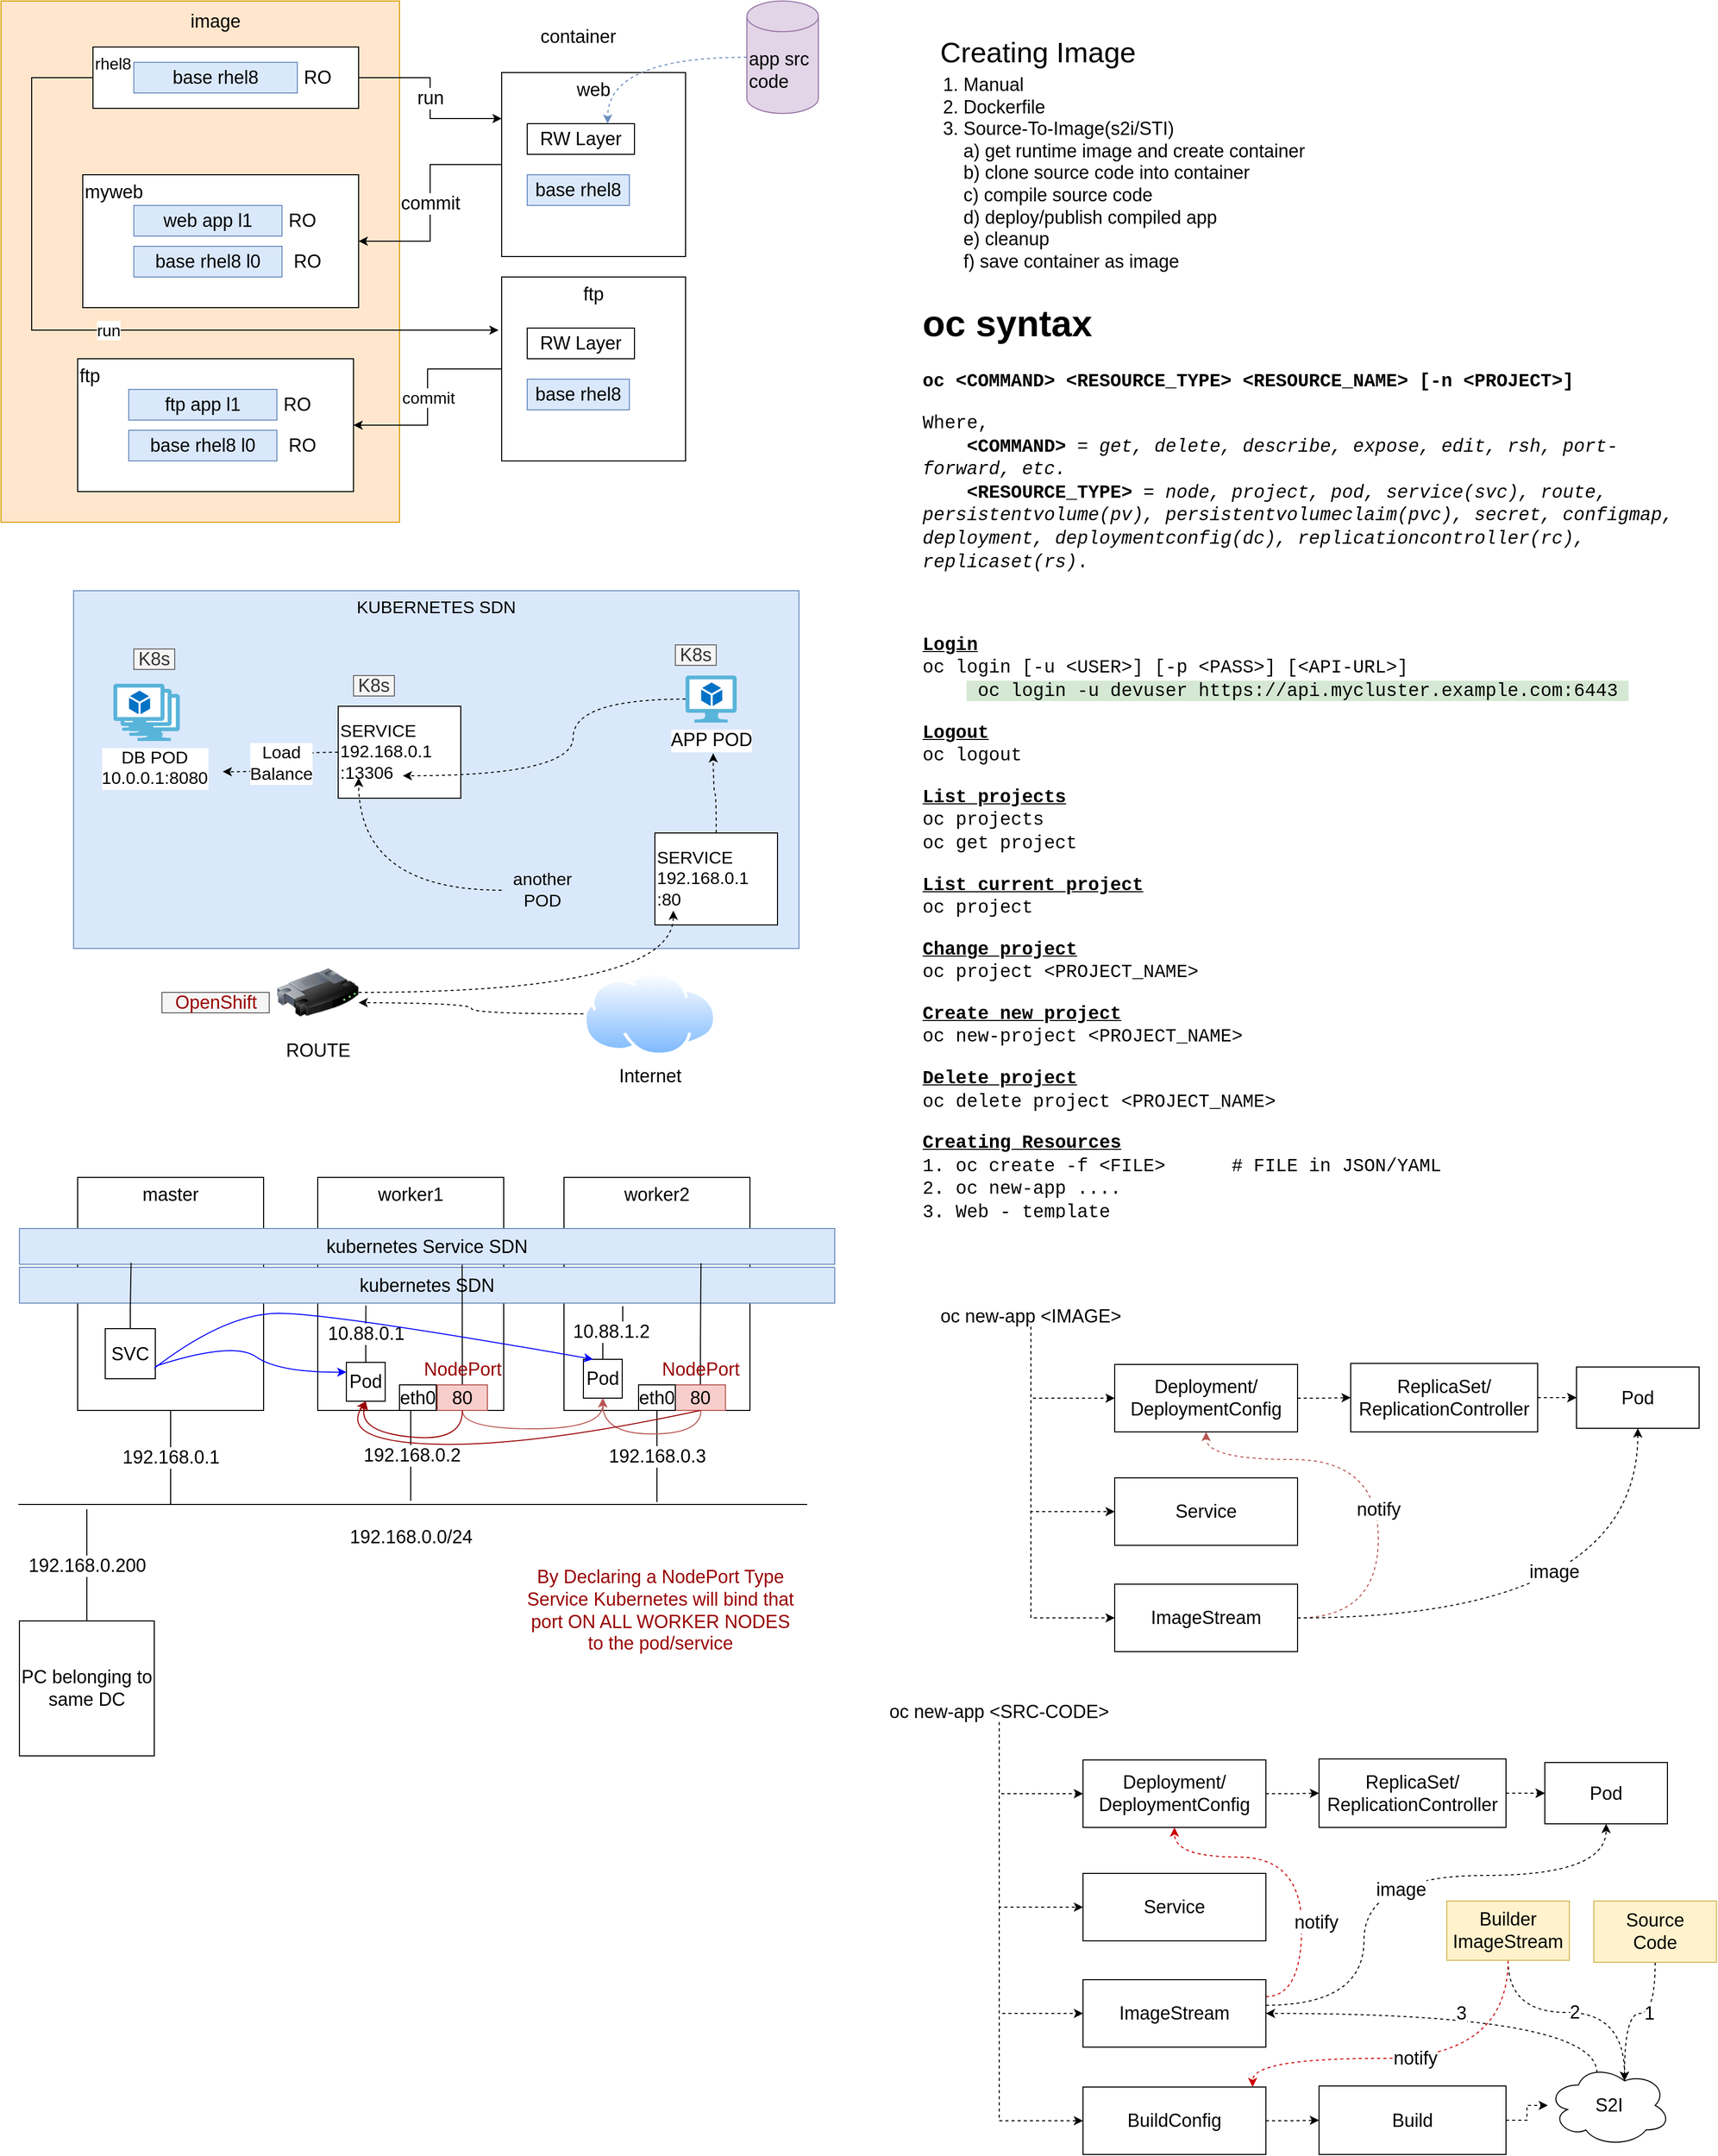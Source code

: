 <mxfile version="14.4.8" type="github"><diagram id="MrE4aEUgw_m7tssvsG44" name="Page-1"><mxGraphModel dx="751" dy="435" grid="0" gridSize="10" guides="1" tooltips="1" connect="1" arrows="1" fold="1" page="1" pageScale="1" pageWidth="850" pageHeight="1100" math="0" shadow="0"><root><mxCell id="0"/><mxCell id="1" parent="0"/><mxCell id="uVjTlBAUehCiwXA-oS3U-41" value="KUBERNETES SDN" style="rounded=0;whiteSpace=wrap;html=1;fontSize=17;align=center;verticalAlign=top;fillColor=#dae8fc;strokeColor=#6c8ebf;" parent="1" vertex="1"><mxGeometry x="81" y="607" width="710" height="350" as="geometry"/></mxCell><mxCell id="uVjTlBAUehCiwXA-oS3U-29" value="" style="rounded=0;whiteSpace=wrap;html=1;fontSize=16;align=left;fillColor=#ffe6cc;strokeColor=#d79b00;" parent="1" vertex="1"><mxGeometry x="10" y="30" width="390" height="510" as="geometry"/></mxCell><mxCell id="uVjTlBAUehCiwXA-oS3U-14" value="myweb" style="rounded=0;whiteSpace=wrap;html=1;fontSize=18;verticalAlign=top;align=left;" parent="1" vertex="1"><mxGeometry x="90" y="200" width="270" height="130" as="geometry"/></mxCell><mxCell id="uVjTlBAUehCiwXA-oS3U-9" value="run" style="edgeStyle=orthogonalEdgeStyle;rounded=0;orthogonalLoop=1;jettySize=auto;html=1;entryX=0;entryY=0.25;entryDx=0;entryDy=0;fontSize=18;" parent="1" source="uVjTlBAUehCiwXA-oS3U-8" target="uVjTlBAUehCiwXA-oS3U-3" edge="1"><mxGeometry relative="1" as="geometry"/></mxCell><mxCell id="uVjTlBAUehCiwXA-oS3U-22" value="run" style="edgeStyle=orthogonalEdgeStyle;rounded=0;orthogonalLoop=1;jettySize=auto;html=1;entryX=-0.017;entryY=0.289;entryDx=0;entryDy=0;entryPerimeter=0;fontSize=16;" parent="1" source="uVjTlBAUehCiwXA-oS3U-8" target="uVjTlBAUehCiwXA-oS3U-18" edge="1"><mxGeometry relative="1" as="geometry"><Array as="points"><mxPoint x="40" y="105"/><mxPoint x="40" y="352"/></Array></mxGeometry></mxCell><mxCell id="uVjTlBAUehCiwXA-oS3U-8" value="rhel8" style="rounded=0;whiteSpace=wrap;html=1;verticalAlign=top;align=left;fontSize=16;" parent="1" vertex="1"><mxGeometry x="100" y="75" width="260" height="60" as="geometry"/></mxCell><mxCell id="uVjTlBAUehCiwXA-oS3U-1" value="&lt;div style=&quot;font-size: 18px;&quot;&gt;base rhel8&lt;/div&gt;" style="rounded=0;whiteSpace=wrap;html=1;fillColor=#dae8fc;strokeColor=#6c8ebf;fontSize=18;" parent="1" vertex="1"><mxGeometry x="140" y="90" width="160" height="30" as="geometry"/></mxCell><mxCell id="uVjTlBAUehCiwXA-oS3U-2" value="image" style="text;html=1;strokeColor=none;fillColor=none;align=center;verticalAlign=middle;whiteSpace=wrap;rounded=0;fontSize=18;" parent="1" vertex="1"><mxGeometry x="200" y="40" width="40" height="20" as="geometry"/></mxCell><mxCell id="uVjTlBAUehCiwXA-oS3U-17" value="commit" style="edgeStyle=orthogonalEdgeStyle;rounded=0;orthogonalLoop=1;jettySize=auto;html=1;fontSize=18;" parent="1" source="uVjTlBAUehCiwXA-oS3U-3" target="uVjTlBAUehCiwXA-oS3U-14" edge="1"><mxGeometry relative="1" as="geometry"/></mxCell><mxCell id="uVjTlBAUehCiwXA-oS3U-3" value="web" style="whiteSpace=wrap;html=1;aspect=fixed;fontSize=18;verticalAlign=top;" parent="1" vertex="1"><mxGeometry x="500" y="100" width="180" height="180" as="geometry"/></mxCell><mxCell id="uVjTlBAUehCiwXA-oS3U-4" value="&lt;div style=&quot;font-size: 18px;&quot;&gt;base rhel8&lt;/div&gt;" style="rounded=0;whiteSpace=wrap;html=1;fillColor=#dae8fc;strokeColor=#6c8ebf;fontSize=18;" parent="1" vertex="1"><mxGeometry x="525" y="200" width="100" height="30" as="geometry"/></mxCell><mxCell id="uVjTlBAUehCiwXA-oS3U-6" value="RW Layer" style="rounded=0;whiteSpace=wrap;html=1;fontSize=18;" parent="1" vertex="1"><mxGeometry x="525" y="150" width="105" height="30" as="geometry"/></mxCell><mxCell id="uVjTlBAUehCiwXA-oS3U-7" value="RO" style="text;html=1;strokeColor=none;fillColor=none;align=center;verticalAlign=middle;whiteSpace=wrap;rounded=0;fontSize=18;" parent="1" vertex="1"><mxGeometry x="300" y="95" width="40" height="20" as="geometry"/></mxCell><mxCell id="uVjTlBAUehCiwXA-oS3U-10" value="container" style="text;html=1;strokeColor=none;fillColor=none;align=center;verticalAlign=middle;whiteSpace=wrap;rounded=0;fontSize=18;" parent="1" vertex="1"><mxGeometry x="540" y="55" width="70" height="20" as="geometry"/></mxCell><mxCell id="uVjTlBAUehCiwXA-oS3U-12" value="&lt;div style=&quot;font-size: 18px&quot;&gt;base rhel8&amp;nbsp;l0&lt;/div&gt;" style="rounded=0;whiteSpace=wrap;html=1;fillColor=#dae8fc;strokeColor=#6c8ebf;fontSize=18;" parent="1" vertex="1"><mxGeometry x="140" y="270" width="145" height="30" as="geometry"/></mxCell><mxCell id="uVjTlBAUehCiwXA-oS3U-13" value="web app l1" style="rounded=0;whiteSpace=wrap;html=1;fontSize=18;fillColor=#dae8fc;strokeColor=#6c8ebf;" parent="1" vertex="1"><mxGeometry x="140" y="230" width="145" height="30" as="geometry"/></mxCell><mxCell id="uVjTlBAUehCiwXA-oS3U-15" value="RO" style="text;html=1;strokeColor=none;fillColor=none;align=center;verticalAlign=middle;whiteSpace=wrap;rounded=0;fontSize=18;" parent="1" vertex="1"><mxGeometry x="285" y="235" width="40" height="20" as="geometry"/></mxCell><mxCell id="uVjTlBAUehCiwXA-oS3U-16" value="RO" style="text;html=1;strokeColor=none;fillColor=none;align=center;verticalAlign=middle;whiteSpace=wrap;rounded=0;fontSize=18;" parent="1" vertex="1"><mxGeometry x="290" y="275" width="40" height="20" as="geometry"/></mxCell><mxCell id="uVjTlBAUehCiwXA-oS3U-28" value="commit" style="edgeStyle=orthogonalEdgeStyle;rounded=0;orthogonalLoop=1;jettySize=auto;html=1;fontSize=16;" parent="1" source="uVjTlBAUehCiwXA-oS3U-18" target="uVjTlBAUehCiwXA-oS3U-23" edge="1"><mxGeometry relative="1" as="geometry"/></mxCell><mxCell id="uVjTlBAUehCiwXA-oS3U-18" value="ftp" style="whiteSpace=wrap;html=1;aspect=fixed;fontSize=18;verticalAlign=top;" parent="1" vertex="1"><mxGeometry x="500" y="300" width="180" height="180" as="geometry"/></mxCell><mxCell id="uVjTlBAUehCiwXA-oS3U-19" value="&lt;div style=&quot;font-size: 18px;&quot;&gt;base rhel8&lt;/div&gt;" style="rounded=0;whiteSpace=wrap;html=1;fillColor=#dae8fc;strokeColor=#6c8ebf;fontSize=18;" parent="1" vertex="1"><mxGeometry x="525" y="400" width="100" height="30" as="geometry"/></mxCell><mxCell id="uVjTlBAUehCiwXA-oS3U-20" value="RW Layer" style="rounded=0;whiteSpace=wrap;html=1;fontSize=18;" parent="1" vertex="1"><mxGeometry x="525" y="350" width="105" height="30" as="geometry"/></mxCell><mxCell id="uVjTlBAUehCiwXA-oS3U-23" value="ftp" style="rounded=0;whiteSpace=wrap;html=1;fontSize=18;verticalAlign=top;align=left;" parent="1" vertex="1"><mxGeometry x="85" y="380" width="270" height="130" as="geometry"/></mxCell><mxCell id="uVjTlBAUehCiwXA-oS3U-24" value="&lt;div style=&quot;font-size: 18px&quot;&gt;base rhel8&amp;nbsp;l0&lt;/div&gt;" style="rounded=0;whiteSpace=wrap;html=1;fillColor=#dae8fc;strokeColor=#6c8ebf;fontSize=18;" parent="1" vertex="1"><mxGeometry x="135" y="450" width="145" height="30" as="geometry"/></mxCell><mxCell id="uVjTlBAUehCiwXA-oS3U-25" value="ftp app l1" style="rounded=0;whiteSpace=wrap;html=1;fontSize=18;fillColor=#dae8fc;strokeColor=#6c8ebf;" parent="1" vertex="1"><mxGeometry x="135" y="410" width="145" height="30" as="geometry"/></mxCell><mxCell id="uVjTlBAUehCiwXA-oS3U-26" value="RO" style="text;html=1;strokeColor=none;fillColor=none;align=center;verticalAlign=middle;whiteSpace=wrap;rounded=0;fontSize=18;" parent="1" vertex="1"><mxGeometry x="280" y="415" width="40" height="20" as="geometry"/></mxCell><mxCell id="uVjTlBAUehCiwXA-oS3U-27" value="RO" style="text;html=1;strokeColor=none;fillColor=none;align=center;verticalAlign=middle;whiteSpace=wrap;rounded=0;fontSize=18;" parent="1" vertex="1"><mxGeometry x="285" y="455" width="40" height="20" as="geometry"/></mxCell><mxCell id="uVjTlBAUehCiwXA-oS3U-30" value="Creating Image" style="text;html=1;strokeColor=none;fillColor=none;align=center;verticalAlign=middle;whiteSpace=wrap;rounded=0;fontSize=28;" parent="1" vertex="1"><mxGeometry x="900" y="50" width="250" height="60" as="geometry"/></mxCell><mxCell id="uVjTlBAUehCiwXA-oS3U-31" value="&lt;div&gt;1. Manual&lt;/div&gt;&lt;div&gt;2. Dockerfile&lt;/div&gt;&lt;div&gt;3. Source-To-Image(s2i/STI)&lt;/div&gt;&lt;div&gt;&amp;nbsp;&amp;nbsp;&amp;nbsp; a) get runtime image and create container&lt;/div&gt;&lt;div&gt;&amp;nbsp;&amp;nbsp;&amp;nbsp; b) clone source code into container&lt;/div&gt;&lt;div&gt;&amp;nbsp;&amp;nbsp;&amp;nbsp; c) compile source code&lt;/div&gt;&lt;div&gt;&amp;nbsp;&amp;nbsp;&amp;nbsp; d) deploy/publish compiled app&lt;/div&gt;&lt;div&gt;&amp;nbsp;&amp;nbsp;&amp;nbsp; e) cleanup&lt;/div&gt;&lt;div&gt;&amp;nbsp;&amp;nbsp;&amp;nbsp; f) save container as image&lt;br&gt;&lt;/div&gt;" style="text;html=1;strokeColor=none;fillColor=none;align=left;verticalAlign=top;whiteSpace=wrap;rounded=0;fontSize=18;" parent="1" vertex="1"><mxGeometry x="930" y="95" width="390" height="205" as="geometry"/></mxCell><mxCell id="uVjTlBAUehCiwXA-oS3U-33" style="edgeStyle=orthogonalEdgeStyle;rounded=0;orthogonalLoop=1;jettySize=auto;html=1;entryX=0.75;entryY=0;entryDx=0;entryDy=0;fontSize=18;curved=1;fillColor=#dae8fc;strokeColor=#6c8ebf;dashed=1;" parent="1" source="uVjTlBAUehCiwXA-oS3U-32" target="uVjTlBAUehCiwXA-oS3U-6" edge="1"><mxGeometry relative="1" as="geometry"/></mxCell><mxCell id="uVjTlBAUehCiwXA-oS3U-32" value="app src code" style="shape=cylinder3;whiteSpace=wrap;html=1;boundedLbl=1;backgroundOutline=1;size=15;fontSize=18;align=left;fillColor=#e1d5e7;strokeColor=#9673a6;" parent="1" vertex="1"><mxGeometry x="740" y="30" width="70" height="110" as="geometry"/></mxCell><mxCell id="uVjTlBAUehCiwXA-oS3U-34" value="&lt;div style=&quot;font-size: 17px&quot;&gt;DB POD&lt;/div&gt;&lt;div style=&quot;font-size: 17px&quot;&gt;10.0.0.1:8080&lt;/div&gt;" style="aspect=fixed;html=1;points=[];align=center;image;fontSize=17;image=img/lib/mscae/Virtual_Machine_2.svg;" parent="1" vertex="1"><mxGeometry x="135" y="708" width="50" height="46" as="geometry"/></mxCell><mxCell id="uVjTlBAUehCiwXA-oS3U-38" value="&lt;div&gt;Load&lt;/div&gt;&lt;div&gt;Balance&lt;br&gt;&lt;/div&gt;" style="edgeStyle=orthogonalEdgeStyle;curved=1;rounded=0;orthogonalLoop=1;jettySize=auto;html=1;dashed=1;fontSize=17;" parent="1" source="uVjTlBAUehCiwXA-oS3U-35" edge="1"><mxGeometry relative="1" as="geometry"><mxPoint x="227" y="784" as="targetPoint"/></mxGeometry></mxCell><mxCell id="uVjTlBAUehCiwXA-oS3U-35" value="&lt;div&gt;SERVICE&lt;/div&gt;&lt;div&gt;192.168.0.1&lt;br&gt;&lt;/div&gt;:13306" style="rounded=0;whiteSpace=wrap;html=1;fontSize=17;align=left;" parent="1" vertex="1"><mxGeometry x="340" y="720" width="120" height="90" as="geometry"/></mxCell><mxCell id="uVjTlBAUehCiwXA-oS3U-40" style="edgeStyle=orthogonalEdgeStyle;curved=1;rounded=0;orthogonalLoop=1;jettySize=auto;html=1;dashed=1;fontSize=17;" parent="1" source="uVjTlBAUehCiwXA-oS3U-39" edge="1"><mxGeometry relative="1" as="geometry"><mxPoint x="360" y="790" as="targetPoint"/></mxGeometry></mxCell><mxCell id="uVjTlBAUehCiwXA-oS3U-39" value="another POD" style="text;html=1;strokeColor=none;fillColor=none;align=center;verticalAlign=middle;whiteSpace=wrap;rounded=0;fontSize=17;" parent="1" vertex="1"><mxGeometry x="500" y="880" width="80" height="40" as="geometry"/></mxCell><mxCell id="uVjTlBAUehCiwXA-oS3U-93" style="edgeStyle=orthogonalEdgeStyle;curved=1;rounded=0;orthogonalLoop=1;jettySize=auto;html=1;entryX=0.527;entryY=0.756;entryDx=0;entryDy=0;entryPerimeter=0;endArrow=classic;endFill=1;strokeColor=#000000;fontSize=18;fontColor=#990000;dashed=1;" parent="1" source="uVjTlBAUehCiwXA-oS3U-44" target="uVjTlBAUehCiwXA-oS3U-35" edge="1"><mxGeometry relative="1" as="geometry"/></mxCell><mxCell id="uVjTlBAUehCiwXA-oS3U-44" value="APP POD" style="aspect=fixed;html=1;points=[];align=center;image;fontSize=18;image=img/lib/mscae/Virtual_Machine_2.svg;" parent="1" vertex="1"><mxGeometry x="680" y="690" width="50" height="46" as="geometry"/></mxCell><mxCell id="uVjTlBAUehCiwXA-oS3U-48" value="ROUTE" style="image;html=1;image=img/lib/clip_art/networking/Router_128x128.png;fontSize=18;align=center;" parent="1" vertex="1"><mxGeometry x="280" y="960" width="80" height="80" as="geometry"/></mxCell><mxCell id="uVjTlBAUehCiwXA-oS3U-50" style="edgeStyle=orthogonalEdgeStyle;curved=1;rounded=0;orthogonalLoop=1;jettySize=auto;html=1;dashed=1;fontSize=18;" parent="1" source="uVjTlBAUehCiwXA-oS3U-49" edge="1"><mxGeometry relative="1" as="geometry"><mxPoint x="360.0" y="1010" as="targetPoint"/></mxGeometry></mxCell><mxCell id="uVjTlBAUehCiwXA-oS3U-49" value="Internet" style="aspect=fixed;perimeter=ellipsePerimeter;html=1;align=center;shadow=0;dashed=0;spacingTop=3;image;image=img/lib/active_directory/internet_cloud.svg;fontSize=18;" parent="1" vertex="1"><mxGeometry x="580" y="980" width="130" height="81.9" as="geometry"/></mxCell><mxCell id="uVjTlBAUehCiwXA-oS3U-52" value="K8s" style="text;html=1;strokeColor=#666666;fillColor=#f5f5f5;align=center;verticalAlign=middle;whiteSpace=wrap;rounded=0;fontSize=18;fontColor=#333333;" parent="1" vertex="1"><mxGeometry x="140" y="664" width="40" height="20" as="geometry"/></mxCell><mxCell id="uVjTlBAUehCiwXA-oS3U-53" value="K8s" style="text;html=1;strokeColor=#666666;fillColor=#f5f5f5;align=center;verticalAlign=middle;whiteSpace=wrap;rounded=0;fontSize=18;fontColor=#333333;" parent="1" vertex="1"><mxGeometry x="670" y="660" width="40" height="20" as="geometry"/></mxCell><mxCell id="uVjTlBAUehCiwXA-oS3U-54" value="K8s" style="text;html=1;strokeColor=#666666;fillColor=#f5f5f5;align=center;verticalAlign=middle;whiteSpace=wrap;rounded=0;fontSize=18;fontColor=#333333;" parent="1" vertex="1"><mxGeometry x="355" y="690" width="40" height="20" as="geometry"/></mxCell><mxCell id="uVjTlBAUehCiwXA-oS3U-55" value="OpenShift" style="text;html=1;strokeColor=#666666;fillColor=#f5f5f5;align=center;verticalAlign=middle;whiteSpace=wrap;rounded=0;fontSize=18;fontColor=#990000;" parent="1" vertex="1"><mxGeometry x="167.5" y="1000" width="105" height="20" as="geometry"/></mxCell><mxCell id="uVjTlBAUehCiwXA-oS3U-56" value="&lt;h1&gt;oc syntax&lt;br&gt;&lt;/h1&gt;&lt;p&gt;&lt;font face=&quot;Courier New&quot;&gt;&lt;b&gt;oc &amp;lt;COMMAND&amp;gt; &amp;lt;RESOURCE_TYPE&amp;gt; &amp;lt;RESOURCE_NAME&amp;gt; [-n &amp;lt;PROJECT&amp;gt;]&lt;/b&gt;&lt;br&gt;&lt;/font&gt;&lt;/p&gt;&lt;p&gt;&lt;font face=&quot;Courier New&quot;&gt;Where,&lt;br&gt;&amp;nbsp;&amp;nbsp;&amp;nbsp; &lt;b&gt;&amp;lt;COMMAND&amp;gt;&lt;/b&gt; = &lt;i&gt;get, delete, describe, expose, edit, rsh, port-forward, etc.&lt;/i&gt;&lt;br&gt;&amp;nbsp;&amp;nbsp;&amp;nbsp; &lt;b&gt;&amp;lt;RESOURCE_TYPE&amp;gt;&lt;/b&gt; = &lt;i&gt;node, project, pod, service(svc), route, persistentvolume(pv), persistentvolumeclaim(pvc), secret, configmap, deployment, deploymentconfig(dc), replicationcontroller(rc), replicaset(rs)&lt;/i&gt;.&lt;/font&gt;&lt;/p&gt;&lt;p&gt;&lt;font face=&quot;Courier New&quot;&gt;&lt;br&gt;&lt;/font&gt;&lt;/p&gt;&lt;p&gt;&lt;b&gt;&lt;font face=&quot;Courier New&quot;&gt;&lt;u&gt;Login&lt;br&gt;&lt;/u&gt;&lt;/font&gt;&lt;/b&gt;&lt;font face=&quot;Courier New&quot;&gt;oc login [-u &amp;lt;USER&amp;gt;] [-p &amp;lt;PASS&amp;gt;] [&amp;lt;API-URL&amp;gt;]&lt;br&gt;&amp;nbsp;&amp;nbsp;&amp;nbsp;&amp;nbsp;&lt;span style=&quot;background-color: rgb(213 , 232 , 212)&quot;&gt; oc login -u devuser https://api.mycluster.example.com:6443&amp;nbsp;&lt;/span&gt; &lt;br&gt;&lt;/font&gt;&lt;b&gt;&lt;font face=&quot;Courier New&quot;&gt;&lt;u&gt;&lt;/u&gt;&lt;/font&gt;&lt;/b&gt;&lt;/p&gt;&lt;p&gt;&lt;font face=&quot;Courier New&quot;&gt;&lt;u&gt;&lt;b&gt;Logout&lt;br&gt;&lt;/b&gt;&lt;/u&gt;oc logout&lt;br&gt;&lt;b&gt;&lt;/b&gt;&lt;u&gt;&lt;b&gt;&lt;/b&gt;&lt;/u&gt;&lt;/font&gt;&lt;/p&gt;&lt;p&gt;&lt;font face=&quot;Courier New&quot;&gt;&lt;u&gt;&lt;b&gt;List projects&lt;/b&gt;&lt;/u&gt;&lt;br&gt;oc projects&lt;br&gt;oc get project&lt;/font&gt;&lt;/p&gt;&lt;p&gt;&lt;font face=&quot;Courier New&quot;&gt;&lt;u&gt;&lt;b&gt;List current project&lt;/b&gt;&lt;/u&gt;&lt;br&gt;oc project&lt;br&gt;&lt;/font&gt;&lt;/p&gt;&lt;p&gt;&lt;font face=&quot;Courier New&quot;&gt;&lt;u&gt;&lt;b&gt;Change project&lt;/b&gt;&lt;/u&gt;&lt;br&gt;oc project &amp;lt;PROJECT_NAME&amp;gt;&lt;br&gt;&lt;/font&gt;&lt;/p&gt;&lt;p&gt;&lt;font face=&quot;Courier New&quot;&gt;&lt;u&gt;&lt;b&gt;Create new project&lt;/b&gt;&lt;/u&gt;&lt;br&gt;oc new-project &amp;lt;PROJECT_NAME&amp;gt;&lt;br&gt;&lt;/font&gt;&lt;/p&gt;&lt;p&gt;&lt;font face=&quot;Courier New&quot;&gt;&lt;u&gt;&lt;b&gt;Delete project&lt;br&gt;&lt;/b&gt;&lt;/u&gt;oc delete project &amp;lt;PROJECT_NAME&amp;gt;&lt;/font&gt;&lt;/p&gt;&lt;p&gt;&lt;font face=&quot;Courier New&quot;&gt;&lt;u&gt;&lt;b&gt;Creating Resources&lt;br&gt;&lt;/b&gt;&lt;/u&gt;1. oc create -f &amp;lt;FILE&amp;gt;&amp;nbsp;&amp;nbsp;&amp;nbsp;&amp;nbsp;&amp;nbsp; # FILE in JSON/YAML&lt;br&gt;2. oc new-app ....&lt;br&gt;3. Web - template&lt;/font&gt;&lt;/p&gt;" style="text;html=1;strokeColor=none;fillColor=none;spacing=5;spacingTop=-20;whiteSpace=wrap;overflow=hidden;rounded=0;fontSize=18;align=left;" parent="1" vertex="1"><mxGeometry x="907" y="310" width="760" height="911" as="geometry"/></mxCell><mxCell id="uVjTlBAUehCiwXA-oS3U-58" value="" style="aspect=fixed;html=1;points=[];align=center;image;fontSize=17;image=img/lib/mscae/Virtual_Machine_2.svg;" parent="1" vertex="1"><mxGeometry x="127" y="703" width="50" height="46" as="geometry"/></mxCell><mxCell id="uVjTlBAUehCiwXA-oS3U-59" value="" style="aspect=fixed;html=1;points=[];align=center;image;fontSize=17;image=img/lib/mscae/Virtual_Machine_2.svg;" parent="1" vertex="1"><mxGeometry x="120" y="698" width="50" height="46" as="geometry"/></mxCell><mxCell id="uVjTlBAUehCiwXA-oS3U-65" value="192.168.0.1" style="edgeStyle=orthogonalEdgeStyle;curved=1;rounded=0;orthogonalLoop=1;jettySize=auto;html=1;fontSize=18;fontColor=#000000;endArrow=none;endFill=0;" parent="1" source="uVjTlBAUehCiwXA-oS3U-60" edge="1"><mxGeometry relative="1" as="geometry"><mxPoint x="176" y="1500.941" as="targetPoint"/></mxGeometry></mxCell><mxCell id="uVjTlBAUehCiwXA-oS3U-60" value="master" style="rounded=0;whiteSpace=wrap;html=1;fontSize=18;fontColor=#000000;align=center;verticalAlign=top;" parent="1" vertex="1"><mxGeometry x="85" y="1181" width="182" height="228" as="geometry"/></mxCell><mxCell id="uVjTlBAUehCiwXA-oS3U-66" value="192.168.0.2" style="edgeStyle=orthogonalEdgeStyle;curved=1;rounded=0;orthogonalLoop=1;jettySize=auto;html=1;fontSize=18;fontColor=#000000;endArrow=none;endFill=0;" parent="1" source="uVjTlBAUehCiwXA-oS3U-61" edge="1"><mxGeometry relative="1" as="geometry"><mxPoint x="411" y="1497.412" as="targetPoint"/></mxGeometry></mxCell><mxCell id="uVjTlBAUehCiwXA-oS3U-61" value="worker1" style="rounded=0;whiteSpace=wrap;html=1;fontSize=18;fontColor=#000000;align=center;verticalAlign=top;" parent="1" vertex="1"><mxGeometry x="320" y="1181" width="182" height="228" as="geometry"/></mxCell><mxCell id="uVjTlBAUehCiwXA-oS3U-67" value="192.168.0.3" style="edgeStyle=orthogonalEdgeStyle;curved=1;rounded=0;orthogonalLoop=1;jettySize=auto;html=1;fontSize=18;fontColor=#000000;endArrow=none;endFill=0;" parent="1" source="uVjTlBAUehCiwXA-oS3U-62" edge="1"><mxGeometry relative="1" as="geometry"><mxPoint x="652.0" y="1498.588" as="targetPoint"/></mxGeometry></mxCell><mxCell id="uVjTlBAUehCiwXA-oS3U-62" value="worker2" style="rounded=0;whiteSpace=wrap;html=1;fontSize=18;fontColor=#000000;align=center;verticalAlign=top;" parent="1" vertex="1"><mxGeometry x="561" y="1181" width="182" height="228" as="geometry"/></mxCell><mxCell id="uVjTlBAUehCiwXA-oS3U-63" value="192.168.0.0/24" style="endArrow=none;html=1;fontSize=18;fontColor=#000000;" parent="1" edge="1"><mxGeometry x="-0.005" y="-32" width="50" height="50" relative="1" as="geometry"><mxPoint x="27" y="1501" as="sourcePoint"/><mxPoint x="799" y="1501" as="targetPoint"/><mxPoint as="offset"/></mxGeometry></mxCell><mxCell id="uVjTlBAUehCiwXA-oS3U-68" value="kubernetes SDN" style="rounded=0;whiteSpace=wrap;html=1;fontSize=18;align=center;fillColor=#dae8fc;strokeColor=#6c8ebf;" parent="1" vertex="1"><mxGeometry x="28" y="1269" width="798" height="35" as="geometry"/></mxCell><mxCell id="uVjTlBAUehCiwXA-oS3U-70" value="10.88.0.1" style="edgeStyle=orthogonalEdgeStyle;rounded=0;orthogonalLoop=1;jettySize=auto;html=1;entryX=0.425;entryY=1.067;entryDx=0;entryDy=0;endArrow=none;endFill=0;fontSize=18;fontColor=#000000;entryPerimeter=0;" parent="1" source="uVjTlBAUehCiwXA-oS3U-69" target="uVjTlBAUehCiwXA-oS3U-68" edge="1"><mxGeometry relative="1" as="geometry"/></mxCell><mxCell id="uVjTlBAUehCiwXA-oS3U-69" value="Pod" style="whiteSpace=wrap;html=1;aspect=fixed;fontSize=18;fontColor=#000000;align=center;" parent="1" vertex="1"><mxGeometry x="348" y="1362" width="38" height="38" as="geometry"/></mxCell><mxCell id="uVjTlBAUehCiwXA-oS3U-72" value="10.88.1.2" style="edgeStyle=orthogonalEdgeStyle;rounded=0;orthogonalLoop=1;jettySize=auto;html=1;entryX=0.74;entryY=1.086;entryDx=0;entryDy=0;entryPerimeter=0;endArrow=none;endFill=0;fontSize=18;fontColor=#000000;" parent="1" source="uVjTlBAUehCiwXA-oS3U-71" target="uVjTlBAUehCiwXA-oS3U-68" edge="1"><mxGeometry relative="1" as="geometry"/></mxCell><mxCell id="uVjTlBAUehCiwXA-oS3U-71" value="Pod" style="whiteSpace=wrap;html=1;aspect=fixed;fontSize=18;fontColor=#000000;align=center;" parent="1" vertex="1"><mxGeometry x="580" y="1359" width="38" height="38" as="geometry"/></mxCell><mxCell id="uVjTlBAUehCiwXA-oS3U-74" value="192.168.0.200" style="edgeStyle=orthogonalEdgeStyle;rounded=0;orthogonalLoop=1;jettySize=auto;html=1;endArrow=none;endFill=0;fontSize=18;fontColor=#000000;" parent="1" source="uVjTlBAUehCiwXA-oS3U-73" edge="1"><mxGeometry relative="1" as="geometry"><mxPoint x="94" y="1505.647" as="targetPoint"/></mxGeometry></mxCell><mxCell id="uVjTlBAUehCiwXA-oS3U-73" value="PC belonging to same DC" style="whiteSpace=wrap;html=1;aspect=fixed;fontSize=18;fontColor=#000000;align=center;" parent="1" vertex="1"><mxGeometry x="28" y="1615" width="132" height="132" as="geometry"/></mxCell><mxCell id="uVjTlBAUehCiwXA-oS3U-75" value="eth0" style="rounded=0;whiteSpace=wrap;html=1;fontSize=18;fontColor=#000000;align=center;" parent="1" vertex="1"><mxGeometry x="400" y="1384" width="36" height="25" as="geometry"/></mxCell><mxCell id="vq2so253h82gYiynJcNO-1" style="edgeStyle=orthogonalEdgeStyle;rounded=0;orthogonalLoop=1;jettySize=auto;html=1;entryX=0.5;entryY=1;entryDx=0;entryDy=0;curved=1;fillColor=#f8cecc;strokeColor=#b85450;" edge="1" parent="1" source="uVjTlBAUehCiwXA-oS3U-76" target="uVjTlBAUehCiwXA-oS3U-71"><mxGeometry relative="1" as="geometry"><Array as="points"><mxPoint x="462" y="1427"/><mxPoint x="599" y="1427"/></Array></mxGeometry></mxCell><mxCell id="vq2so253h82gYiynJcNO-3" style="edgeStyle=orthogonalEdgeStyle;curved=1;rounded=0;orthogonalLoop=1;jettySize=auto;html=1;entryX=0.543;entryY=-0.114;entryDx=0;entryDy=0;entryPerimeter=0;endArrow=none;endFill=0;" edge="1" parent="1" source="uVjTlBAUehCiwXA-oS3U-76" target="uVjTlBAUehCiwXA-oS3U-68"><mxGeometry relative="1" as="geometry"/></mxCell><mxCell id="uVjTlBAUehCiwXA-oS3U-76" value="80" style="rounded=0;whiteSpace=wrap;html=1;fontSize=18;align=center;fillColor=#f8cecc;strokeColor=#b85450;" parent="1" vertex="1"><mxGeometry x="437" y="1384" width="49" height="25" as="geometry"/></mxCell><mxCell id="uVjTlBAUehCiwXA-oS3U-77" value="NodePort" style="text;html=1;align=center;verticalAlign=middle;whiteSpace=wrap;rounded=0;fontSize=18;fontColor=#990000;" parent="1" vertex="1"><mxGeometry x="441.5" y="1359" width="40" height="20" as="geometry"/></mxCell><mxCell id="uVjTlBAUehCiwXA-oS3U-80" value="kubernetes Service SDN" style="rounded=0;whiteSpace=wrap;html=1;fontSize=18;align=center;fillColor=#dae8fc;strokeColor=#6c8ebf;" parent="1" vertex="1"><mxGeometry x="28" y="1231" width="798" height="35" as="geometry"/></mxCell><mxCell id="uVjTlBAUehCiwXA-oS3U-82" style="edgeStyle=orthogonalEdgeStyle;rounded=0;orthogonalLoop=1;jettySize=auto;html=1;entryX=0.137;entryY=-0.129;entryDx=0;entryDy=0;entryPerimeter=0;endArrow=none;endFill=0;fontSize=18;fontColor=#990000;" parent="1" source="uVjTlBAUehCiwXA-oS3U-81" target="uVjTlBAUehCiwXA-oS3U-68" edge="1"><mxGeometry relative="1" as="geometry"/></mxCell><mxCell id="uVjTlBAUehCiwXA-oS3U-81" value="&lt;font color=&quot;#000000&quot;&gt;SVC&lt;/font&gt;" style="whiteSpace=wrap;html=1;aspect=fixed;fontSize=18;fontColor=#990000;align=center;" parent="1" vertex="1"><mxGeometry x="112" y="1329" width="49" height="49" as="geometry"/></mxCell><mxCell id="uVjTlBAUehCiwXA-oS3U-83" value="" style="curved=1;endArrow=classic;html=1;fontSize=18;fontColor=#990000;exitX=1;exitY=0.75;exitDx=0;exitDy=0;entryX=0;entryY=0.25;entryDx=0;entryDy=0;strokeColor=#0000FF;" parent="1" source="uVjTlBAUehCiwXA-oS3U-81" target="uVjTlBAUehCiwXA-oS3U-69" edge="1"><mxGeometry width="50" height="50" relative="1" as="geometry"><mxPoint x="389" y="1418" as="sourcePoint"/><mxPoint x="439" y="1368" as="targetPoint"/><Array as="points"><mxPoint x="237" y="1341"/><mxPoint x="282" y="1372"/></Array></mxGeometry></mxCell><mxCell id="uVjTlBAUehCiwXA-oS3U-84" value="" style="curved=1;endArrow=classic;html=1;fontSize=18;fontColor=#990000;exitX=0.5;exitY=1;exitDx=0;exitDy=0;entryX=0.5;entryY=1;entryDx=0;entryDy=0;strokeColor=#990000;" parent="1" source="uVjTlBAUehCiwXA-oS3U-76" target="uVjTlBAUehCiwXA-oS3U-69" edge="1"><mxGeometry width="50" height="50" relative="1" as="geometry"><mxPoint x="389" y="1418" as="sourcePoint"/><mxPoint x="439" y="1368" as="targetPoint"/><Array as="points"><mxPoint x="462" y="1440"/><mxPoint x="360" y="1430"/></Array></mxGeometry></mxCell><mxCell id="uVjTlBAUehCiwXA-oS3U-85" value="" style="curved=1;endArrow=classic;html=1;fontSize=18;fontColor=#990000;exitX=1;exitY=0.75;exitDx=0;exitDy=0;entryX=0.25;entryY=0;entryDx=0;entryDy=0;strokeColor=#0000FF;" parent="1" target="uVjTlBAUehCiwXA-oS3U-71" edge="1"><mxGeometry width="50" height="50" relative="1" as="geometry"><mxPoint x="160" y="1367.75" as="sourcePoint"/><mxPoint x="347" y="1373.5" as="targetPoint"/><Array as="points"><mxPoint x="230" y="1314"/><mxPoint x="334" y="1314"/></Array></mxGeometry></mxCell><mxCell id="vq2so253h82gYiynJcNO-2" style="edgeStyle=orthogonalEdgeStyle;curved=1;rounded=0;orthogonalLoop=1;jettySize=auto;html=1;entryX=0.5;entryY=1;entryDx=0;entryDy=0;fillColor=#f8cecc;strokeColor=#b85450;" edge="1" parent="1" target="uVjTlBAUehCiwXA-oS3U-71"><mxGeometry relative="1" as="geometry"><mxPoint x="695" y="1409" as="sourcePoint"/><Array as="points"><mxPoint x="695" y="1432"/><mxPoint x="599" y="1432"/></Array></mxGeometry></mxCell><mxCell id="vq2so253h82gYiynJcNO-4" style="edgeStyle=orthogonalEdgeStyle;curved=1;rounded=0;orthogonalLoop=1;jettySize=auto;html=1;entryX=0.836;entryY=0.971;entryDx=0;entryDy=0;entryPerimeter=0;endArrow=none;endFill=0;" edge="1" parent="1" source="uVjTlBAUehCiwXA-oS3U-86" target="uVjTlBAUehCiwXA-oS3U-80"><mxGeometry relative="1" as="geometry"/></mxCell><mxCell id="uVjTlBAUehCiwXA-oS3U-86" value="80" style="rounded=0;whiteSpace=wrap;html=1;fontSize=18;align=center;fillColor=#f8cecc;strokeColor=#b85450;" parent="1" vertex="1"><mxGeometry x="670" y="1384" width="49" height="25" as="geometry"/></mxCell><mxCell id="uVjTlBAUehCiwXA-oS3U-87" value="NodePort" style="text;html=1;align=center;verticalAlign=middle;whiteSpace=wrap;rounded=0;fontSize=18;fontColor=#990000;" parent="1" vertex="1"><mxGeometry x="674.5" y="1359" width="40" height="20" as="geometry"/></mxCell><mxCell id="uVjTlBAUehCiwXA-oS3U-88" value="eth0" style="rounded=0;whiteSpace=wrap;html=1;fontSize=18;fontColor=#000000;align=center;" parent="1" vertex="1"><mxGeometry x="634" y="1384" width="36" height="25" as="geometry"/></mxCell><mxCell id="uVjTlBAUehCiwXA-oS3U-89" value="By Declaring a NodePort Type Service Kubernetes will bind that port ON ALL WORKER NODES to the pod/service" style="text;html=1;strokeColor=none;fillColor=none;align=center;verticalAlign=middle;whiteSpace=wrap;rounded=0;fontSize=18;fontColor=#990000;" parent="1" vertex="1"><mxGeometry x="520" y="1545" width="271" height="120" as="geometry"/></mxCell><mxCell id="uVjTlBAUehCiwXA-oS3U-90" value="" style="curved=1;endArrow=classic;html=1;fontSize=18;fontColor=#990000;exitX=0.5;exitY=1;exitDx=0;exitDy=0;strokeColor=#990000;entryX=0.5;entryY=1;entryDx=0;entryDy=0;" parent="1" source="uVjTlBAUehCiwXA-oS3U-86" edge="1" target="uVjTlBAUehCiwXA-oS3U-69"><mxGeometry width="50" height="50" relative="1" as="geometry"><mxPoint x="483.75" y="1419" as="sourcePoint"/><mxPoint x="126" y="1380" as="targetPoint"/><Array as="points"><mxPoint x="527" y="1445"/><mxPoint x="341" y="1439"/></Array></mxGeometry></mxCell><mxCell id="uVjTlBAUehCiwXA-oS3U-92" style="edgeStyle=orthogonalEdgeStyle;rounded=0;orthogonalLoop=1;jettySize=auto;html=1;endArrow=classic;endFill=1;fontSize=18;fontColor=#990000;curved=1;dashed=1;" parent="1" source="uVjTlBAUehCiwXA-oS3U-91" edge="1"><mxGeometry relative="1" as="geometry"><mxPoint x="707" y="766" as="targetPoint"/></mxGeometry></mxCell><mxCell id="uVjTlBAUehCiwXA-oS3U-91" value="&lt;div&gt;SERVICE&lt;/div&gt;&lt;div&gt;192.168.0.1&lt;br&gt;&lt;/div&gt;:80" style="rounded=0;whiteSpace=wrap;html=1;fontSize=17;align=left;" parent="1" vertex="1"><mxGeometry x="650" y="844" width="120" height="90" as="geometry"/></mxCell><mxCell id="uVjTlBAUehCiwXA-oS3U-51" style="edgeStyle=orthogonalEdgeStyle;curved=1;rounded=0;orthogonalLoop=1;jettySize=auto;html=1;dashed=1;fontSize=18;entryX=0.15;entryY=0.844;entryDx=0;entryDy=0;entryPerimeter=0;" parent="1" source="uVjTlBAUehCiwXA-oS3U-48" target="uVjTlBAUehCiwXA-oS3U-91" edge="1"><mxGeometry relative="1" as="geometry"><mxPoint x="360" y="800" as="targetPoint"/></mxGeometry></mxCell><mxCell id="uVjTlBAUehCiwXA-oS3U-100" style="edgeStyle=orthogonalEdgeStyle;rounded=0;orthogonalLoop=1;jettySize=auto;html=1;entryX=0;entryY=0.5;entryDx=0;entryDy=0;dashed=1;endArrow=classic;endFill=1;strokeColor=#000000;fontSize=18;fontColor=#000000;" parent="1" source="uVjTlBAUehCiwXA-oS3U-94" target="uVjTlBAUehCiwXA-oS3U-95" edge="1"><mxGeometry relative="1" as="geometry"/></mxCell><mxCell id="uVjTlBAUehCiwXA-oS3U-104" style="edgeStyle=orthogonalEdgeStyle;rounded=0;orthogonalLoop=1;jettySize=auto;html=1;entryX=0;entryY=0.5;entryDx=0;entryDy=0;dashed=1;endArrow=classic;endFill=1;strokeColor=#000000;fontSize=18;fontColor=#000000;" parent="1" source="uVjTlBAUehCiwXA-oS3U-94" target="uVjTlBAUehCiwXA-oS3U-103" edge="1"><mxGeometry relative="1" as="geometry"/></mxCell><mxCell id="uVjTlBAUehCiwXA-oS3U-107" style="edgeStyle=orthogonalEdgeStyle;rounded=0;orthogonalLoop=1;jettySize=auto;html=1;entryX=0;entryY=0.5;entryDx=0;entryDy=0;dashed=1;endArrow=classic;endFill=1;strokeColor=#000000;fontSize=18;fontColor=#000000;" parent="1" source="uVjTlBAUehCiwXA-oS3U-94" target="uVjTlBAUehCiwXA-oS3U-106" edge="1"><mxGeometry relative="1" as="geometry"/></mxCell><mxCell id="uVjTlBAUehCiwXA-oS3U-94" value="oc new-app &amp;lt;IMAGE&amp;gt;" style="text;html=1;strokeColor=none;fillColor=none;align=center;verticalAlign=middle;whiteSpace=wrap;rounded=0;fontSize=18;" parent="1" vertex="1"><mxGeometry x="886" y="1307" width="264" height="20" as="geometry"/></mxCell><mxCell id="uVjTlBAUehCiwXA-oS3U-97" style="edgeStyle=orthogonalEdgeStyle;rounded=0;orthogonalLoop=1;jettySize=auto;html=1;entryX=0;entryY=0.5;entryDx=0;entryDy=0;dashed=1;endArrow=classic;endFill=1;strokeColor=#000000;fontSize=18;fontColor=#000000;" parent="1" source="uVjTlBAUehCiwXA-oS3U-95" target="uVjTlBAUehCiwXA-oS3U-96" edge="1"><mxGeometry relative="1" as="geometry"/></mxCell><mxCell id="uVjTlBAUehCiwXA-oS3U-95" value="&lt;div&gt;Deployment/&lt;/div&gt;&lt;div&gt;DeploymentConfig&lt;br&gt;&lt;/div&gt;" style="rounded=0;whiteSpace=wrap;html=1;fontSize=18;fontColor=#000000;align=center;" parent="1" vertex="1"><mxGeometry x="1100" y="1364" width="179" height="66" as="geometry"/></mxCell><mxCell id="uVjTlBAUehCiwXA-oS3U-99" style="edgeStyle=orthogonalEdgeStyle;curved=1;rounded=0;orthogonalLoop=1;jettySize=auto;html=1;entryX=0;entryY=0.5;entryDx=0;entryDy=0;dashed=1;endArrow=classic;endFill=1;strokeColor=#000000;fontSize=18;fontColor=#000000;" parent="1" source="uVjTlBAUehCiwXA-oS3U-96" target="uVjTlBAUehCiwXA-oS3U-98" edge="1"><mxGeometry relative="1" as="geometry"/></mxCell><mxCell id="uVjTlBAUehCiwXA-oS3U-101" value="" style="rounded=0;orthogonalLoop=1;jettySize=auto;html=1;dashed=1;endArrow=classic;endFill=1;strokeColor=#000000;fontSize=18;fontColor=#000000;" parent="1" source="uVjTlBAUehCiwXA-oS3U-96" target="uVjTlBAUehCiwXA-oS3U-98" edge="1"><mxGeometry relative="1" as="geometry"/></mxCell><mxCell id="uVjTlBAUehCiwXA-oS3U-96" value="&lt;div&gt;ReplicaSet/&lt;/div&gt;&lt;div&gt;ReplicationController&lt;br&gt;&lt;/div&gt;" style="rounded=0;whiteSpace=wrap;html=1;fontSize=18;fontColor=#000000;align=center;" parent="1" vertex="1"><mxGeometry x="1331" y="1363" width="183" height="67" as="geometry"/></mxCell><mxCell id="uVjTlBAUehCiwXA-oS3U-98" value="Pod" style="rounded=0;whiteSpace=wrap;html=1;fontSize=18;fontColor=#000000;align=center;" parent="1" vertex="1"><mxGeometry x="1552" y="1366.5" width="120" height="60" as="geometry"/></mxCell><mxCell id="uVjTlBAUehCiwXA-oS3U-103" value="Service" style="rounded=0;whiteSpace=wrap;html=1;fontSize=18;fontColor=#000000;align=center;" parent="1" vertex="1"><mxGeometry x="1100" y="1475" width="179" height="66" as="geometry"/></mxCell><mxCell id="vq2so253h82gYiynJcNO-5" value="notify" style="edgeStyle=orthogonalEdgeStyle;curved=1;rounded=0;orthogonalLoop=1;jettySize=auto;html=1;endArrow=classic;endFill=1;entryX=0.5;entryY=1;entryDx=0;entryDy=0;fillColor=#f8cecc;strokeColor=#b85450;dashed=1;fontSize=18;" edge="1" parent="1" source="uVjTlBAUehCiwXA-oS3U-106" target="uVjTlBAUehCiwXA-oS3U-95"><mxGeometry x="-0.139" relative="1" as="geometry"><Array as="points"><mxPoint x="1358" y="1612"/><mxPoint x="1358" y="1457"/><mxPoint x="1190" y="1457"/></Array><mxPoint as="offset"/></mxGeometry></mxCell><mxCell id="vq2so253h82gYiynJcNO-6" value="image" style="edgeStyle=orthogonalEdgeStyle;curved=1;rounded=0;orthogonalLoop=1;jettySize=auto;html=1;entryX=0.5;entryY=1;entryDx=0;entryDy=0;dashed=1;endArrow=classic;endFill=1;fontSize=18;" edge="1" parent="1" source="uVjTlBAUehCiwXA-oS3U-106" target="uVjTlBAUehCiwXA-oS3U-98"><mxGeometry x="-0.032" y="45" relative="1" as="geometry"><mxPoint as="offset"/></mxGeometry></mxCell><mxCell id="uVjTlBAUehCiwXA-oS3U-106" value="ImageStream" style="rounded=0;whiteSpace=wrap;html=1;fontSize=18;fontColor=#000000;align=center;" parent="1" vertex="1"><mxGeometry x="1100" y="1579" width="179" height="66" as="geometry"/></mxCell><mxCell id="uVjTlBAUehCiwXA-oS3U-108" style="edgeStyle=orthogonalEdgeStyle;rounded=0;orthogonalLoop=1;jettySize=auto;html=1;entryX=0;entryY=0.5;entryDx=0;entryDy=0;dashed=1;endArrow=classic;endFill=1;strokeColor=#000000;fontSize=18;fontColor=#000000;" parent="1" source="uVjTlBAUehCiwXA-oS3U-111" target="uVjTlBAUehCiwXA-oS3U-113" edge="1"><mxGeometry relative="1" as="geometry"/></mxCell><mxCell id="uVjTlBAUehCiwXA-oS3U-109" style="edgeStyle=orthogonalEdgeStyle;rounded=0;orthogonalLoop=1;jettySize=auto;html=1;entryX=0;entryY=0.5;entryDx=0;entryDy=0;dashed=1;endArrow=classic;endFill=1;strokeColor=#000000;fontSize=18;fontColor=#000000;" parent="1" source="uVjTlBAUehCiwXA-oS3U-111" target="uVjTlBAUehCiwXA-oS3U-118" edge="1"><mxGeometry relative="1" as="geometry"/></mxCell><mxCell id="uVjTlBAUehCiwXA-oS3U-110" style="edgeStyle=orthogonalEdgeStyle;rounded=0;orthogonalLoop=1;jettySize=auto;html=1;entryX=0;entryY=0.5;entryDx=0;entryDy=0;dashed=1;endArrow=classic;endFill=1;strokeColor=#000000;fontSize=18;fontColor=#000000;" parent="1" source="uVjTlBAUehCiwXA-oS3U-111" target="uVjTlBAUehCiwXA-oS3U-119" edge="1"><mxGeometry relative="1" as="geometry"/></mxCell><mxCell id="uVjTlBAUehCiwXA-oS3U-123" style="edgeStyle=orthogonalEdgeStyle;rounded=0;orthogonalLoop=1;jettySize=auto;html=1;entryX=0;entryY=0.5;entryDx=0;entryDy=0;dashed=1;endArrow=classic;endFill=1;strokeColor=#000000;fontSize=18;fontColor=#000000;" parent="1" source="uVjTlBAUehCiwXA-oS3U-111" target="uVjTlBAUehCiwXA-oS3U-121" edge="1"><mxGeometry relative="1" as="geometry"/></mxCell><mxCell id="uVjTlBAUehCiwXA-oS3U-111" value="oc new-app &amp;lt;SRC-CODE&amp;gt;" style="text;html=1;strokeColor=none;fillColor=none;align=center;verticalAlign=middle;whiteSpace=wrap;rounded=0;fontSize=18;" parent="1" vertex="1"><mxGeometry x="855" y="1694" width="264" height="20" as="geometry"/></mxCell><mxCell id="uVjTlBAUehCiwXA-oS3U-112" style="edgeStyle=orthogonalEdgeStyle;rounded=0;orthogonalLoop=1;jettySize=auto;html=1;entryX=0;entryY=0.5;entryDx=0;entryDy=0;dashed=1;endArrow=classic;endFill=1;strokeColor=#000000;fontSize=18;fontColor=#000000;" parent="1" source="uVjTlBAUehCiwXA-oS3U-113" target="uVjTlBAUehCiwXA-oS3U-116" edge="1"><mxGeometry relative="1" as="geometry"/></mxCell><mxCell id="uVjTlBAUehCiwXA-oS3U-113" value="&lt;div&gt;Deployment/&lt;/div&gt;&lt;div&gt;DeploymentConfig&lt;br&gt;&lt;/div&gt;" style="rounded=0;whiteSpace=wrap;html=1;fontSize=18;fontColor=#000000;align=center;" parent="1" vertex="1"><mxGeometry x="1069" y="1751" width="179" height="66" as="geometry"/></mxCell><mxCell id="uVjTlBAUehCiwXA-oS3U-114" style="edgeStyle=orthogonalEdgeStyle;curved=1;rounded=0;orthogonalLoop=1;jettySize=auto;html=1;entryX=0;entryY=0.5;entryDx=0;entryDy=0;dashed=1;endArrow=classic;endFill=1;strokeColor=#000000;fontSize=18;fontColor=#000000;" parent="1" source="uVjTlBAUehCiwXA-oS3U-116" target="uVjTlBAUehCiwXA-oS3U-117" edge="1"><mxGeometry relative="1" as="geometry"/></mxCell><mxCell id="uVjTlBAUehCiwXA-oS3U-115" value="" style="rounded=0;orthogonalLoop=1;jettySize=auto;html=1;dashed=1;endArrow=classic;endFill=1;strokeColor=#000000;fontSize=18;fontColor=#000000;" parent="1" source="uVjTlBAUehCiwXA-oS3U-116" target="uVjTlBAUehCiwXA-oS3U-117" edge="1"><mxGeometry relative="1" as="geometry"/></mxCell><mxCell id="uVjTlBAUehCiwXA-oS3U-116" value="&lt;div&gt;ReplicaSet/&lt;/div&gt;&lt;div&gt;ReplicationController&lt;br&gt;&lt;/div&gt;" style="rounded=0;whiteSpace=wrap;html=1;fontSize=18;fontColor=#000000;align=center;" parent="1" vertex="1"><mxGeometry x="1300" y="1750" width="183" height="67" as="geometry"/></mxCell><mxCell id="uVjTlBAUehCiwXA-oS3U-117" value="Pod" style="rounded=0;whiteSpace=wrap;html=1;fontSize=18;fontColor=#000000;align=center;" parent="1" vertex="1"><mxGeometry x="1521" y="1753.5" width="120" height="60" as="geometry"/></mxCell><mxCell id="uVjTlBAUehCiwXA-oS3U-118" value="Service" style="rounded=0;whiteSpace=wrap;html=1;fontSize=18;fontColor=#000000;align=center;" parent="1" vertex="1"><mxGeometry x="1069" y="1862" width="179" height="66" as="geometry"/></mxCell><mxCell id="uVjTlBAUehCiwXA-oS3U-133" value="notify" style="edgeStyle=orthogonalEdgeStyle;curved=1;rounded=0;orthogonalLoop=1;jettySize=auto;html=1;entryX=0.5;entryY=1;entryDx=0;entryDy=0;dashed=1;endArrow=classic;endFill=1;fontSize=18;fontColor=#000000;exitX=1;exitY=0.25;exitDx=0;exitDy=0;strokeColor=#CC0000;" parent="1" source="uVjTlBAUehCiwXA-oS3U-119" target="uVjTlBAUehCiwXA-oS3U-113" edge="1"><mxGeometry x="-0.338" y="-14" relative="1" as="geometry"><Array as="points"><mxPoint x="1283" y="1982"/><mxPoint x="1283" y="1846"/><mxPoint x="1158" y="1846"/></Array><mxPoint as="offset"/></mxGeometry></mxCell><mxCell id="vq2so253h82gYiynJcNO-7" value="image" style="edgeStyle=orthogonalEdgeStyle;curved=1;rounded=0;orthogonalLoop=1;jettySize=auto;html=1;dashed=1;endArrow=classic;endFill=1;fontSize=18;" edge="1" parent="1" source="uVjTlBAUehCiwXA-oS3U-119" target="uVjTlBAUehCiwXA-oS3U-117"><mxGeometry x="0.015" y="-14" relative="1" as="geometry"><Array as="points"><mxPoint x="1344" y="1991"/><mxPoint x="1344" y="1864"/><mxPoint x="1581" y="1864"/></Array><mxPoint as="offset"/></mxGeometry></mxCell><mxCell id="uVjTlBAUehCiwXA-oS3U-119" value="ImageStream" style="rounded=0;whiteSpace=wrap;html=1;fontSize=18;fontColor=#000000;align=center;" parent="1" vertex="1"><mxGeometry x="1069" y="1966" width="179" height="66" as="geometry"/></mxCell><mxCell id="uVjTlBAUehCiwXA-oS3U-120" style="edgeStyle=orthogonalEdgeStyle;rounded=0;orthogonalLoop=1;jettySize=auto;html=1;entryX=0;entryY=0.5;entryDx=0;entryDy=0;dashed=1;endArrow=classic;endFill=1;strokeColor=#000000;fontSize=18;fontColor=#000000;" parent="1" source="uVjTlBAUehCiwXA-oS3U-121" target="uVjTlBAUehCiwXA-oS3U-122" edge="1"><mxGeometry relative="1" as="geometry"/></mxCell><mxCell id="uVjTlBAUehCiwXA-oS3U-121" value="BuildConfig" style="rounded=0;whiteSpace=wrap;html=1;fontSize=18;fontColor=#000000;align=center;" parent="1" vertex="1"><mxGeometry x="1069" y="2071" width="179" height="66" as="geometry"/></mxCell><mxCell id="uVjTlBAUehCiwXA-oS3U-124" style="edgeStyle=orthogonalEdgeStyle;rounded=0;orthogonalLoop=1;jettySize=auto;html=1;dashed=1;endArrow=classic;endFill=1;strokeColor=#000000;fontSize=18;fontColor=#000000;" parent="1" source="uVjTlBAUehCiwXA-oS3U-122" target="uVjTlBAUehCiwXA-oS3U-125" edge="1"><mxGeometry relative="1" as="geometry"><mxPoint x="1522.882" y="2103.5" as="targetPoint"/></mxGeometry></mxCell><mxCell id="uVjTlBAUehCiwXA-oS3U-122" value="Build" style="rounded=0;whiteSpace=wrap;html=1;fontSize=18;fontColor=#000000;align=center;" parent="1" vertex="1"><mxGeometry x="1300" y="2070" width="183" height="67" as="geometry"/></mxCell><mxCell id="uVjTlBAUehCiwXA-oS3U-128" value="3" style="edgeStyle=orthogonalEdgeStyle;curved=1;rounded=0;orthogonalLoop=1;jettySize=auto;html=1;entryX=1;entryY=0.5;entryDx=0;entryDy=0;dashed=1;endArrow=classic;endFill=1;strokeColor=#000000;fontSize=18;fontColor=#000000;exitX=0.4;exitY=0.1;exitDx=0;exitDy=0;exitPerimeter=0;" parent="1" source="uVjTlBAUehCiwXA-oS3U-125" target="uVjTlBAUehCiwXA-oS3U-119" edge="1"><mxGeometry relative="1" as="geometry"><Array as="points"><mxPoint x="1572" y="1999"/></Array></mxGeometry></mxCell><mxCell id="uVjTlBAUehCiwXA-oS3U-125" value="S2I" style="ellipse;shape=cloud;whiteSpace=wrap;html=1;fontSize=18;" parent="1" vertex="1"><mxGeometry x="1524.002" y="2049.0" width="120" height="80" as="geometry"/></mxCell><mxCell id="uVjTlBAUehCiwXA-oS3U-131" value="2" style="edgeStyle=orthogonalEdgeStyle;curved=1;rounded=0;orthogonalLoop=1;jettySize=auto;html=1;entryX=0.625;entryY=0.2;entryDx=0;entryDy=0;entryPerimeter=0;dashed=1;endArrow=classic;endFill=1;strokeColor=#000000;fontSize=18;fontColor=#000000;" parent="1" source="uVjTlBAUehCiwXA-oS3U-129" target="uVjTlBAUehCiwXA-oS3U-125" edge="1"><mxGeometry relative="1" as="geometry"/></mxCell><mxCell id="uVjTlBAUehCiwXA-oS3U-134" value="notify" style="edgeStyle=orthogonalEdgeStyle;curved=1;rounded=0;orthogonalLoop=1;jettySize=auto;html=1;dashed=1;endArrow=classic;endFill=1;strokeColor=#CC0000;fontSize=18;fontColor=#000000;" parent="1" source="uVjTlBAUehCiwXA-oS3U-129" target="uVjTlBAUehCiwXA-oS3U-121" edge="1"><mxGeometry relative="1" as="geometry"><Array as="points"><mxPoint x="1485" y="2043"/><mxPoint x="1235" y="2043"/></Array></mxGeometry></mxCell><mxCell id="uVjTlBAUehCiwXA-oS3U-129" value="&lt;div&gt;Builder&lt;/div&gt;&lt;div&gt;ImageStream&lt;br&gt;&lt;/div&gt;" style="rounded=0;whiteSpace=wrap;html=1;fontSize=18;align=center;fillColor=#fff2cc;strokeColor=#d6b656;" parent="1" vertex="1"><mxGeometry x="1425" y="1889" width="120" height="58" as="geometry"/></mxCell><mxCell id="uVjTlBAUehCiwXA-oS3U-132" value="1" style="edgeStyle=orthogonalEdgeStyle;curved=1;rounded=0;orthogonalLoop=1;jettySize=auto;html=1;entryX=0.625;entryY=0.2;entryDx=0;entryDy=0;entryPerimeter=0;dashed=1;endArrow=classic;endFill=1;strokeColor=#000000;fontSize=18;fontColor=#000000;" parent="1" source="uVjTlBAUehCiwXA-oS3U-130" target="uVjTlBAUehCiwXA-oS3U-125" edge="1"><mxGeometry x="-0.231" relative="1" as="geometry"><mxPoint as="offset"/></mxGeometry></mxCell><mxCell id="uVjTlBAUehCiwXA-oS3U-130" value="&lt;div&gt;Source&lt;/div&gt;&lt;div&gt;Code&lt;/div&gt;" style="rounded=0;whiteSpace=wrap;html=1;fontSize=18;align=center;fillColor=#fff2cc;strokeColor=#d6b656;" parent="1" vertex="1"><mxGeometry x="1569" y="1889" width="120" height="60" as="geometry"/></mxCell></root></mxGraphModel></diagram></mxfile>